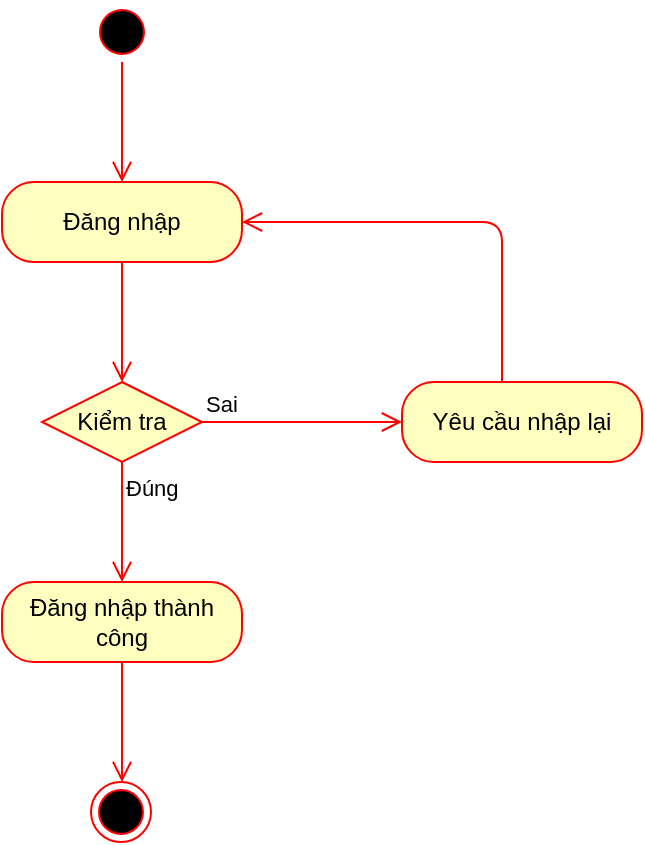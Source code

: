 <mxfile version="12.3.9" type="device" pages="1"><diagram id="By0mQmjb5PovqtKU9O1_" name="Page-1"><mxGraphModel dx="1038" dy="500" grid="1" gridSize="10" guides="1" tooltips="1" connect="1" arrows="1" fold="1" page="1" pageScale="1" pageWidth="850" pageHeight="1100" math="0" shadow="0"><root><mxCell id="0"/><mxCell id="1" parent="0"/><mxCell id="FwPf5coUeYAHAPrsyF6A-2" value="" style="ellipse;html=1;shape=startState;fillColor=#000000;strokeColor=#ff0000;" vertex="1" parent="1"><mxGeometry x="395" y="30" width="30" height="30" as="geometry"/></mxCell><mxCell id="FwPf5coUeYAHAPrsyF6A-3" value="" style="edgeStyle=orthogonalEdgeStyle;html=1;verticalAlign=bottom;endArrow=open;endSize=8;strokeColor=#ff0000;" edge="1" source="FwPf5coUeYAHAPrsyF6A-2" parent="1"><mxGeometry relative="1" as="geometry"><mxPoint x="410" y="120" as="targetPoint"/></mxGeometry></mxCell><mxCell id="FwPf5coUeYAHAPrsyF6A-4" value="Đăng nhập" style="rounded=1;whiteSpace=wrap;html=1;arcSize=40;fontColor=#000000;fillColor=#ffffc0;strokeColor=#ff0000;" vertex="1" parent="1"><mxGeometry x="350" y="120" width="120" height="40" as="geometry"/></mxCell><mxCell id="FwPf5coUeYAHAPrsyF6A-5" value="" style="edgeStyle=orthogonalEdgeStyle;html=1;verticalAlign=bottom;endArrow=open;endSize=8;strokeColor=#ff0000;" edge="1" source="FwPf5coUeYAHAPrsyF6A-4" parent="1"><mxGeometry relative="1" as="geometry"><mxPoint x="410" y="220" as="targetPoint"/></mxGeometry></mxCell><mxCell id="FwPf5coUeYAHAPrsyF6A-9" value="Kiểm tra" style="rhombus;whiteSpace=wrap;html=1;fillColor=#ffffc0;strokeColor=#ff0000;" vertex="1" parent="1"><mxGeometry x="370" y="220" width="80" height="40" as="geometry"/></mxCell><mxCell id="FwPf5coUeYAHAPrsyF6A-10" value="Sai" style="edgeStyle=orthogonalEdgeStyle;html=1;align=left;verticalAlign=bottom;endArrow=open;endSize=8;strokeColor=#ff0000;" edge="1" source="FwPf5coUeYAHAPrsyF6A-9" parent="1"><mxGeometry x="-1" relative="1" as="geometry"><mxPoint x="550" y="240" as="targetPoint"/></mxGeometry></mxCell><mxCell id="FwPf5coUeYAHAPrsyF6A-11" value="Đúng" style="edgeStyle=orthogonalEdgeStyle;html=1;align=left;verticalAlign=top;endArrow=open;endSize=8;strokeColor=#ff0000;" edge="1" source="FwPf5coUeYAHAPrsyF6A-9" parent="1"><mxGeometry x="-1" relative="1" as="geometry"><mxPoint x="410" y="320" as="targetPoint"/></mxGeometry></mxCell><mxCell id="FwPf5coUeYAHAPrsyF6A-12" value="Yêu cầu nhập lại" style="rounded=1;whiteSpace=wrap;html=1;arcSize=40;fontColor=#000000;fillColor=#ffffc0;strokeColor=#ff0000;" vertex="1" parent="1"><mxGeometry x="550" y="220" width="120" height="40" as="geometry"/></mxCell><mxCell id="FwPf5coUeYAHAPrsyF6A-13" value="" style="edgeStyle=orthogonalEdgeStyle;html=1;verticalAlign=bottom;endArrow=open;endSize=8;strokeColor=#ff0000;entryX=1;entryY=0.5;entryDx=0;entryDy=0;" edge="1" source="FwPf5coUeYAHAPrsyF6A-12" parent="1" target="FwPf5coUeYAHAPrsyF6A-4"><mxGeometry relative="1" as="geometry"><mxPoint x="610" y="320" as="targetPoint"/><Array as="points"><mxPoint x="600" y="140"/></Array></mxGeometry></mxCell><mxCell id="FwPf5coUeYAHAPrsyF6A-14" value="Đăng nhập thành công" style="rounded=1;whiteSpace=wrap;html=1;arcSize=40;fontColor=#000000;fillColor=#ffffc0;strokeColor=#ff0000;" vertex="1" parent="1"><mxGeometry x="350" y="320" width="120" height="40" as="geometry"/></mxCell><mxCell id="FwPf5coUeYAHAPrsyF6A-15" value="" style="edgeStyle=orthogonalEdgeStyle;html=1;verticalAlign=bottom;endArrow=open;endSize=8;strokeColor=#ff0000;" edge="1" source="FwPf5coUeYAHAPrsyF6A-14" parent="1"><mxGeometry relative="1" as="geometry"><mxPoint x="410" y="420" as="targetPoint"/></mxGeometry></mxCell><mxCell id="FwPf5coUeYAHAPrsyF6A-16" value="" style="ellipse;html=1;shape=endState;fillColor=#000000;strokeColor=#ff0000;" vertex="1" parent="1"><mxGeometry x="394.5" y="420" width="30" height="30" as="geometry"/></mxCell></root></mxGraphModel></diagram></mxfile>
